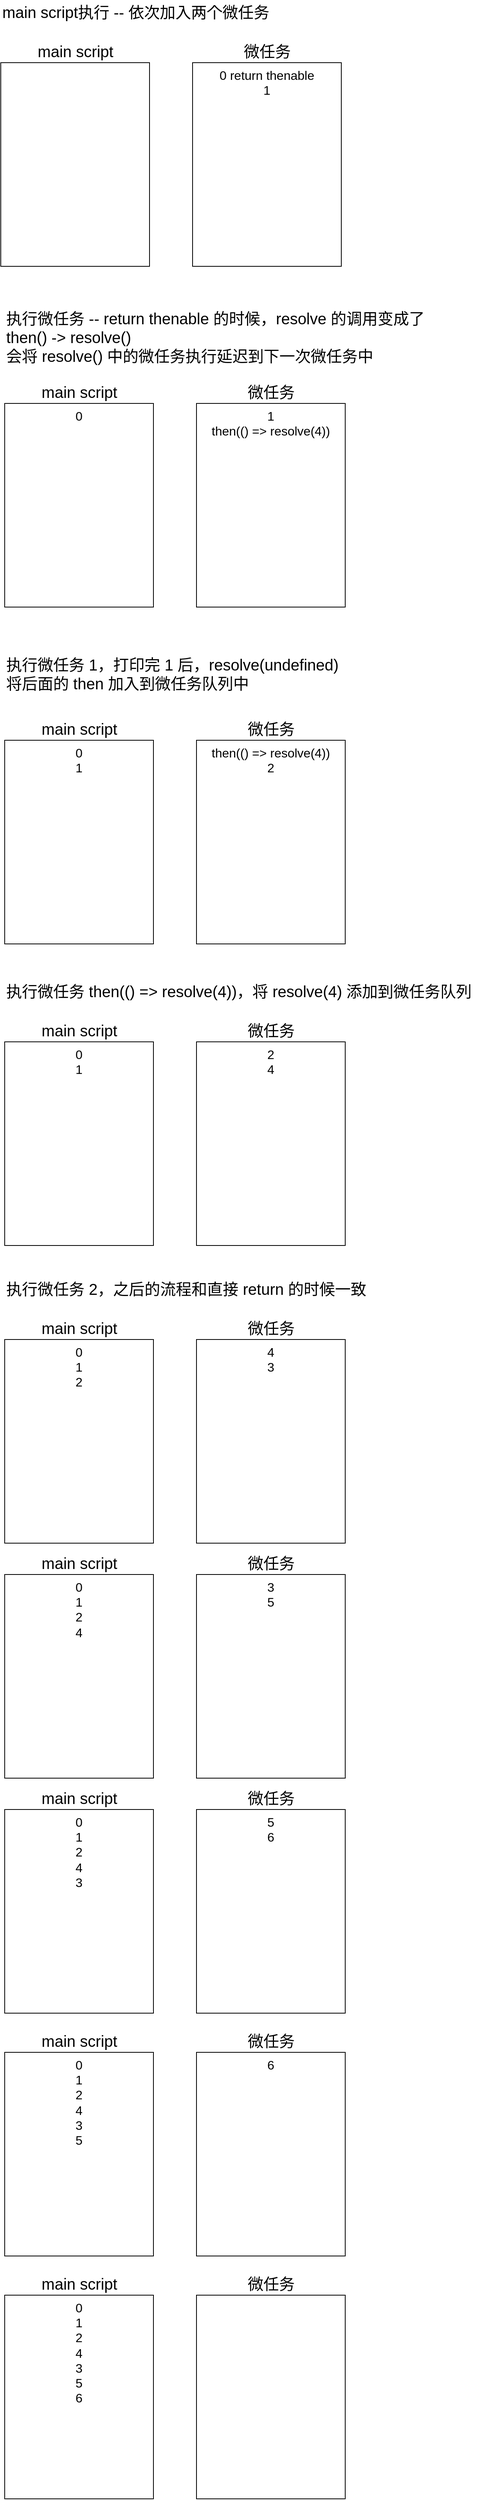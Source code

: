 <mxfile>
    <diagram id="6zoZnF_TcswoG6ObT7nW" name="第 1 页">
        <mxGraphModel dx="698" dy="614" grid="1" gridSize="10" guides="1" tooltips="1" connect="1" arrows="1" fold="1" page="1" pageScale="1" pageWidth="827" pageHeight="1169" math="0" shadow="0">
            <root>
                <mxCell id="0"/>
                <mxCell id="1" parent="0"/>
                <mxCell id="44" value="" style="group" parent="1" vertex="1" connectable="0">
                    <mxGeometry x="280" y="150" width="190" height="290" as="geometry"/>
                </mxCell>
                <mxCell id="45" value="0 return thenable&lt;br&gt;1" style="rounded=0;whiteSpace=wrap;html=1;verticalAlign=top;fontSize=16;" parent="44" vertex="1">
                    <mxGeometry y="30" width="190" height="260" as="geometry"/>
                </mxCell>
                <mxCell id="46" value="微任务" style="text;html=1;align=center;verticalAlign=middle;resizable=0;points=[];autosize=1;strokeColor=none;fillColor=none;fontSize=20;" parent="44" vertex="1">
                    <mxGeometry x="55" width="80" height="30" as="geometry"/>
                </mxCell>
                <mxCell id="47" value="" style="group" parent="1" vertex="1" connectable="0">
                    <mxGeometry x="35" y="150" width="190" height="290" as="geometry"/>
                </mxCell>
                <mxCell id="48" value="" style="rounded=0;whiteSpace=wrap;html=1;verticalAlign=top;fontSize=16;" parent="47" vertex="1">
                    <mxGeometry y="30" width="190" height="260" as="geometry"/>
                </mxCell>
                <mxCell id="49" value="main script" style="text;html=1;align=center;verticalAlign=middle;resizable=0;points=[];autosize=1;strokeColor=none;fillColor=none;fontSize=20;" parent="47" vertex="1">
                    <mxGeometry x="40" width="110" height="30" as="geometry"/>
                </mxCell>
                <mxCell id="50" value="main script执行 -- 依次加入两个微任务" style="text;html=1;align=left;verticalAlign=middle;resizable=0;points=[];autosize=1;strokeColor=none;fillColor=none;fontSize=20;" parent="1" vertex="1">
                    <mxGeometry x="35" y="100" width="360" height="30" as="geometry"/>
                </mxCell>
                <mxCell id="51" value="" style="group" parent="1" vertex="1" connectable="0">
                    <mxGeometry x="285" y="585" width="190" height="290" as="geometry"/>
                </mxCell>
                <mxCell id="52" value="1&lt;br&gt;then(() =&amp;gt; resolve(4))" style="rounded=0;whiteSpace=wrap;html=1;verticalAlign=top;fontSize=16;" parent="51" vertex="1">
                    <mxGeometry y="30" width="190" height="260" as="geometry"/>
                </mxCell>
                <mxCell id="53" value="微任务" style="text;html=1;align=center;verticalAlign=middle;resizable=0;points=[];autosize=1;strokeColor=none;fillColor=none;fontSize=20;" parent="51" vertex="1">
                    <mxGeometry x="55" width="80" height="30" as="geometry"/>
                </mxCell>
                <mxCell id="54" value="" style="group" parent="1" vertex="1" connectable="0">
                    <mxGeometry x="40" y="585" width="190" height="290" as="geometry"/>
                </mxCell>
                <mxCell id="55" value="0" style="rounded=0;whiteSpace=wrap;html=1;verticalAlign=top;fontSize=16;" parent="54" vertex="1">
                    <mxGeometry y="30" width="190" height="260" as="geometry"/>
                </mxCell>
                <mxCell id="56" value="main script" style="text;html=1;align=center;verticalAlign=middle;resizable=0;points=[];autosize=1;strokeColor=none;fillColor=none;fontSize=20;" parent="54" vertex="1">
                    <mxGeometry x="40" width="110" height="30" as="geometry"/>
                </mxCell>
                <mxCell id="57" value="执行微任务 -- return thenable 的时候，resolve 的调用变成了&lt;br&gt;then() -&amp;gt; resolve()&lt;br&gt;会将 resolve() 中的微任务执行延迟到下一次微任务中" style="text;html=1;align=left;verticalAlign=middle;resizable=0;points=[];autosize=1;strokeColor=none;fillColor=none;fontSize=20;" parent="1" vertex="1">
                    <mxGeometry x="40" y="490" width="550" height="80" as="geometry"/>
                </mxCell>
                <mxCell id="58" value="" style="group" vertex="1" connectable="0" parent="1">
                    <mxGeometry x="285" y="1015" width="190" height="290" as="geometry"/>
                </mxCell>
                <mxCell id="59" value="then(() =&amp;gt; resolve(4))&lt;br&gt;2" style="rounded=0;whiteSpace=wrap;html=1;verticalAlign=top;fontSize=16;" vertex="1" parent="58">
                    <mxGeometry y="30" width="190" height="260" as="geometry"/>
                </mxCell>
                <mxCell id="60" value="微任务" style="text;html=1;align=center;verticalAlign=middle;resizable=0;points=[];autosize=1;strokeColor=none;fillColor=none;fontSize=20;" vertex="1" parent="58">
                    <mxGeometry x="55" width="80" height="30" as="geometry"/>
                </mxCell>
                <mxCell id="61" value="" style="group" vertex="1" connectable="0" parent="1">
                    <mxGeometry x="40" y="1015" width="190" height="290" as="geometry"/>
                </mxCell>
                <mxCell id="62" value="0&lt;br&gt;1" style="rounded=0;whiteSpace=wrap;html=1;verticalAlign=top;fontSize=16;" vertex="1" parent="61">
                    <mxGeometry y="30" width="190" height="260" as="geometry"/>
                </mxCell>
                <mxCell id="63" value="main script" style="text;html=1;align=center;verticalAlign=middle;resizable=0;points=[];autosize=1;strokeColor=none;fillColor=none;fontSize=20;" vertex="1" parent="61">
                    <mxGeometry x="40" width="110" height="30" as="geometry"/>
                </mxCell>
                <mxCell id="64" value="执行微任务 1，打印完 1 后，resolve(undefined)&lt;br&gt;将后面的 then 加入到微任务队列中" style="text;html=1;align=left;verticalAlign=middle;resizable=0;points=[];autosize=1;strokeColor=none;fillColor=none;fontSize=20;" vertex="1" parent="1">
                    <mxGeometry x="40" y="935" width="440" height="50" as="geometry"/>
                </mxCell>
                <mxCell id="65" value="" style="group" vertex="1" connectable="0" parent="1">
                    <mxGeometry x="285" y="1400" width="190" height="290" as="geometry"/>
                </mxCell>
                <mxCell id="66" value="2&lt;br&gt;4" style="rounded=0;whiteSpace=wrap;html=1;verticalAlign=top;fontSize=16;" vertex="1" parent="65">
                    <mxGeometry y="30" width="190" height="260" as="geometry"/>
                </mxCell>
                <mxCell id="67" value="微任务" style="text;html=1;align=center;verticalAlign=middle;resizable=0;points=[];autosize=1;strokeColor=none;fillColor=none;fontSize=20;" vertex="1" parent="65">
                    <mxGeometry x="55" width="80" height="30" as="geometry"/>
                </mxCell>
                <mxCell id="68" value="" style="group" vertex="1" connectable="0" parent="1">
                    <mxGeometry x="40" y="1400" width="190" height="290" as="geometry"/>
                </mxCell>
                <mxCell id="69" value="0&lt;br&gt;1" style="rounded=0;whiteSpace=wrap;html=1;verticalAlign=top;fontSize=16;" vertex="1" parent="68">
                    <mxGeometry y="30" width="190" height="260" as="geometry"/>
                </mxCell>
                <mxCell id="70" value="main script" style="text;html=1;align=center;verticalAlign=middle;resizable=0;points=[];autosize=1;strokeColor=none;fillColor=none;fontSize=20;" vertex="1" parent="68">
                    <mxGeometry x="40" width="110" height="30" as="geometry"/>
                </mxCell>
                <mxCell id="71" value="执行微任务 then(() =&amp;gt; resolve(4))，将 resolve(4) 添加到微任务队列" style="text;html=1;align=left;verticalAlign=middle;resizable=0;points=[];autosize=1;strokeColor=none;fillColor=none;fontSize=20;" vertex="1" parent="1">
                    <mxGeometry x="40" y="1350" width="610" height="30" as="geometry"/>
                </mxCell>
                <mxCell id="72" value="" style="group" vertex="1" connectable="0" parent="1">
                    <mxGeometry x="285" y="1780" width="190" height="290" as="geometry"/>
                </mxCell>
                <mxCell id="73" value="4&lt;br&gt;3" style="rounded=0;whiteSpace=wrap;html=1;verticalAlign=top;fontSize=16;" vertex="1" parent="72">
                    <mxGeometry y="30" width="190" height="260" as="geometry"/>
                </mxCell>
                <mxCell id="74" value="微任务" style="text;html=1;align=center;verticalAlign=middle;resizable=0;points=[];autosize=1;strokeColor=none;fillColor=none;fontSize=20;" vertex="1" parent="72">
                    <mxGeometry x="55" width="80" height="30" as="geometry"/>
                </mxCell>
                <mxCell id="75" value="" style="group" vertex="1" connectable="0" parent="1">
                    <mxGeometry x="40" y="1780" width="190" height="290" as="geometry"/>
                </mxCell>
                <mxCell id="76" value="0&lt;br&gt;1&lt;br&gt;2" style="rounded=0;whiteSpace=wrap;html=1;verticalAlign=top;fontSize=16;" vertex="1" parent="75">
                    <mxGeometry y="30" width="190" height="260" as="geometry"/>
                </mxCell>
                <mxCell id="77" value="main script" style="text;html=1;align=center;verticalAlign=middle;resizable=0;points=[];autosize=1;strokeColor=none;fillColor=none;fontSize=20;" vertex="1" parent="75">
                    <mxGeometry x="40" width="110" height="30" as="geometry"/>
                </mxCell>
                <mxCell id="78" value="执行微任务 2，之后的流程和直接 return 的时候一致" style="text;html=1;align=left;verticalAlign=middle;resizable=0;points=[];autosize=1;strokeColor=none;fillColor=none;fontSize=20;" vertex="1" parent="1">
                    <mxGeometry x="40" y="1730" width="480" height="30" as="geometry"/>
                </mxCell>
                <mxCell id="79" value="" style="group" vertex="1" connectable="0" parent="1">
                    <mxGeometry x="285" y="2080" width="190" height="290" as="geometry"/>
                </mxCell>
                <mxCell id="80" value="3&lt;br&gt;5" style="rounded=0;whiteSpace=wrap;html=1;verticalAlign=top;fontSize=16;" vertex="1" parent="79">
                    <mxGeometry y="30" width="190" height="260" as="geometry"/>
                </mxCell>
                <mxCell id="81" value="微任务" style="text;html=1;align=center;verticalAlign=middle;resizable=0;points=[];autosize=1;strokeColor=none;fillColor=none;fontSize=20;" vertex="1" parent="79">
                    <mxGeometry x="55" width="80" height="30" as="geometry"/>
                </mxCell>
                <mxCell id="82" value="" style="group" vertex="1" connectable="0" parent="1">
                    <mxGeometry x="40" y="2080" width="190" height="290" as="geometry"/>
                </mxCell>
                <mxCell id="83" value="0&lt;br&gt;1&lt;br&gt;2&lt;br&gt;4" style="rounded=0;whiteSpace=wrap;html=1;verticalAlign=top;fontSize=16;" vertex="1" parent="82">
                    <mxGeometry y="30" width="190" height="260" as="geometry"/>
                </mxCell>
                <mxCell id="84" value="main script" style="text;html=1;align=center;verticalAlign=middle;resizable=0;points=[];autosize=1;strokeColor=none;fillColor=none;fontSize=20;" vertex="1" parent="82">
                    <mxGeometry x="40" width="110" height="30" as="geometry"/>
                </mxCell>
                <mxCell id="85" value="" style="group" vertex="1" connectable="0" parent="1">
                    <mxGeometry x="285" y="2380" width="190" height="290" as="geometry"/>
                </mxCell>
                <mxCell id="86" value="5&lt;br&gt;6" style="rounded=0;whiteSpace=wrap;html=1;verticalAlign=top;fontSize=16;" vertex="1" parent="85">
                    <mxGeometry y="30" width="190" height="260" as="geometry"/>
                </mxCell>
                <mxCell id="87" value="微任务" style="text;html=1;align=center;verticalAlign=middle;resizable=0;points=[];autosize=1;strokeColor=none;fillColor=none;fontSize=20;" vertex="1" parent="85">
                    <mxGeometry x="55" width="80" height="30" as="geometry"/>
                </mxCell>
                <mxCell id="88" value="" style="group" vertex="1" connectable="0" parent="1">
                    <mxGeometry x="40" y="2380" width="190" height="290" as="geometry"/>
                </mxCell>
                <mxCell id="89" value="0&lt;br&gt;1&lt;br&gt;2&lt;br&gt;4&lt;br&gt;3" style="rounded=0;whiteSpace=wrap;html=1;verticalAlign=top;fontSize=16;" vertex="1" parent="88">
                    <mxGeometry y="30" width="190" height="260" as="geometry"/>
                </mxCell>
                <mxCell id="90" value="main script" style="text;html=1;align=center;verticalAlign=middle;resizable=0;points=[];autosize=1;strokeColor=none;fillColor=none;fontSize=20;" vertex="1" parent="88">
                    <mxGeometry x="40" width="110" height="30" as="geometry"/>
                </mxCell>
                <mxCell id="91" value="" style="group" vertex="1" connectable="0" parent="1">
                    <mxGeometry x="285" y="2690" width="190" height="290" as="geometry"/>
                </mxCell>
                <mxCell id="92" value="6" style="rounded=0;whiteSpace=wrap;html=1;verticalAlign=top;fontSize=16;" vertex="1" parent="91">
                    <mxGeometry y="30" width="190" height="260" as="geometry"/>
                </mxCell>
                <mxCell id="93" value="微任务" style="text;html=1;align=center;verticalAlign=middle;resizable=0;points=[];autosize=1;strokeColor=none;fillColor=none;fontSize=20;" vertex="1" parent="91">
                    <mxGeometry x="55" width="80" height="30" as="geometry"/>
                </mxCell>
                <mxCell id="94" value="" style="group" vertex="1" connectable="0" parent="1">
                    <mxGeometry x="40" y="2690" width="190" height="290" as="geometry"/>
                </mxCell>
                <mxCell id="95" value="0&lt;br&gt;1&lt;br&gt;2&lt;br&gt;4&lt;br&gt;3&lt;br&gt;5" style="rounded=0;whiteSpace=wrap;html=1;verticalAlign=top;fontSize=16;" vertex="1" parent="94">
                    <mxGeometry y="30" width="190" height="260" as="geometry"/>
                </mxCell>
                <mxCell id="96" value="main script" style="text;html=1;align=center;verticalAlign=middle;resizable=0;points=[];autosize=1;strokeColor=none;fillColor=none;fontSize=20;" vertex="1" parent="94">
                    <mxGeometry x="40" width="110" height="30" as="geometry"/>
                </mxCell>
                <mxCell id="97" value="" style="group" vertex="1" connectable="0" parent="1">
                    <mxGeometry x="285" y="3000" width="190" height="290" as="geometry"/>
                </mxCell>
                <mxCell id="98" value="" style="rounded=0;whiteSpace=wrap;html=1;verticalAlign=top;fontSize=16;" vertex="1" parent="97">
                    <mxGeometry y="30" width="190" height="260" as="geometry"/>
                </mxCell>
                <mxCell id="99" value="微任务" style="text;html=1;align=center;verticalAlign=middle;resizable=0;points=[];autosize=1;strokeColor=none;fillColor=none;fontSize=20;" vertex="1" parent="97">
                    <mxGeometry x="55" width="80" height="30" as="geometry"/>
                </mxCell>
                <mxCell id="100" value="" style="group" vertex="1" connectable="0" parent="1">
                    <mxGeometry x="40" y="3000" width="190" height="290" as="geometry"/>
                </mxCell>
                <mxCell id="101" value="0&lt;br&gt;1&lt;br&gt;2&lt;br&gt;4&lt;br&gt;3&lt;br&gt;5&lt;br&gt;6" style="rounded=0;whiteSpace=wrap;html=1;verticalAlign=top;fontSize=16;" vertex="1" parent="100">
                    <mxGeometry y="30" width="190" height="260" as="geometry"/>
                </mxCell>
                <mxCell id="102" value="main script" style="text;html=1;align=center;verticalAlign=middle;resizable=0;points=[];autosize=1;strokeColor=none;fillColor=none;fontSize=20;" vertex="1" parent="100">
                    <mxGeometry x="40" width="110" height="30" as="geometry"/>
                </mxCell>
            </root>
        </mxGraphModel>
    </diagram>
</mxfile>
